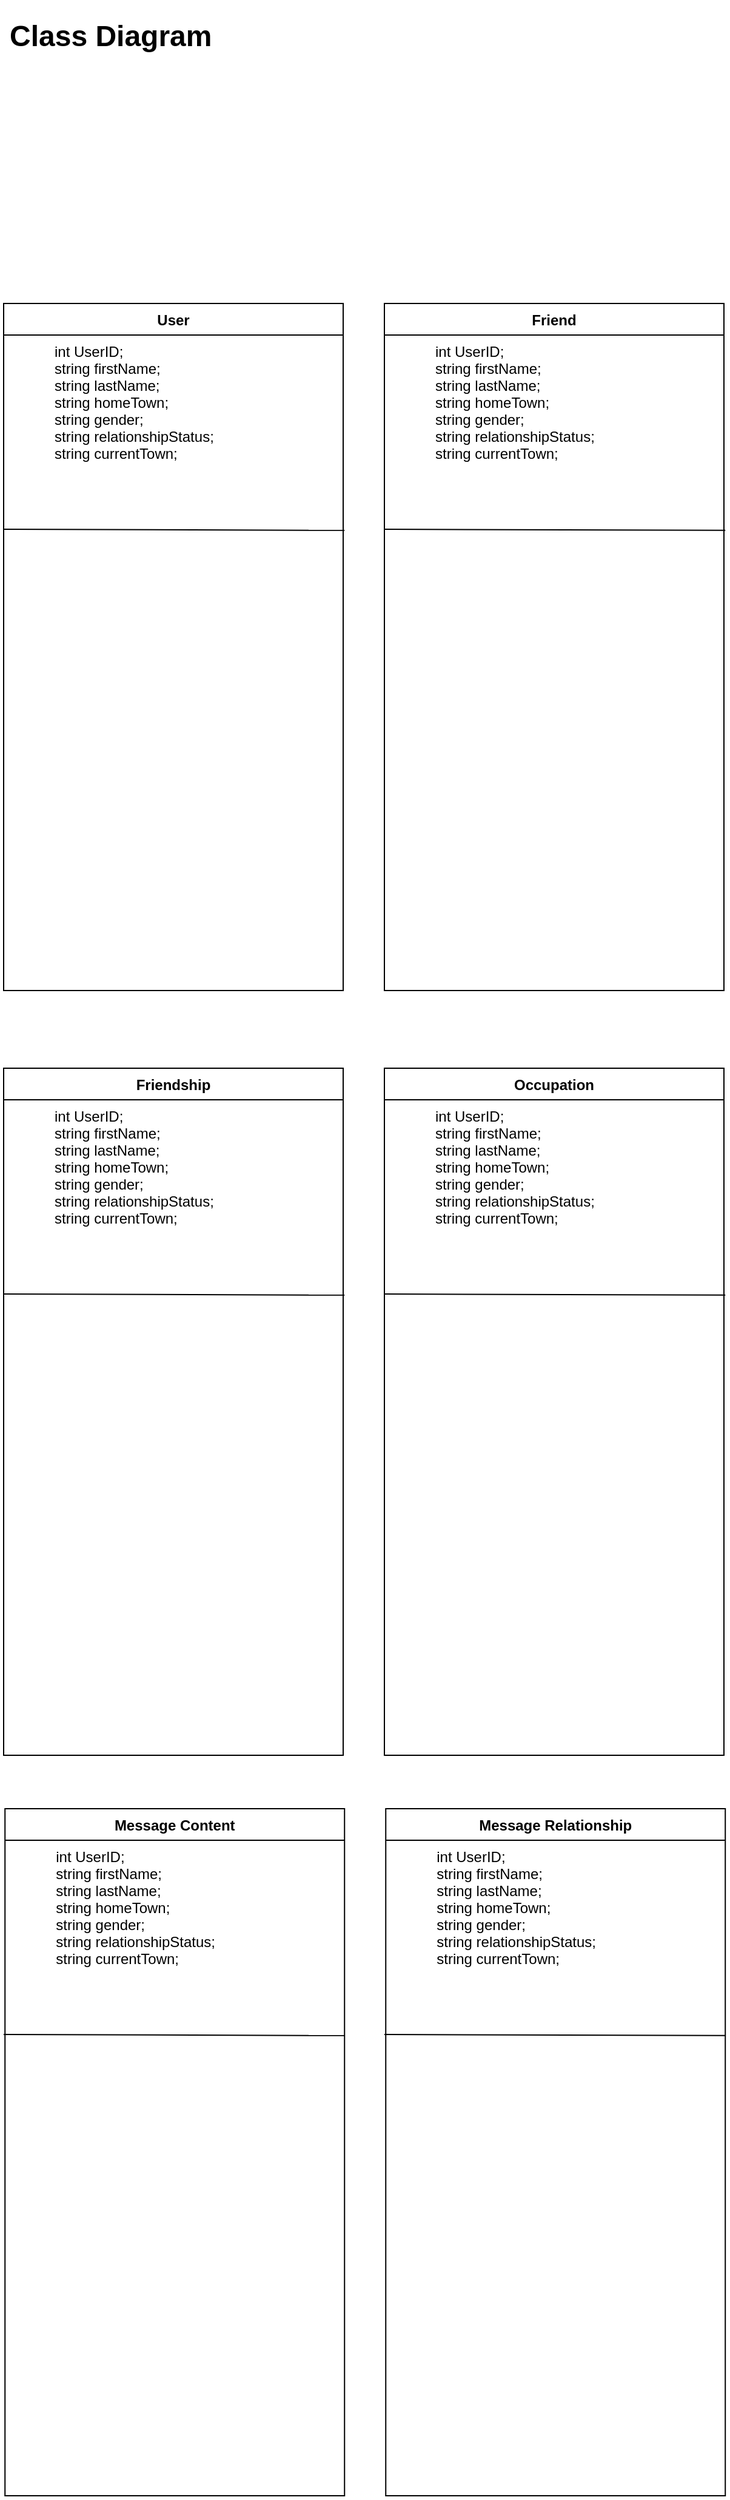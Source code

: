 <mxfile version="12.9.5" type="device"><diagram id="C5RBs43oDa-KdzZeNtuy" name="Page-1"><mxGraphModel dx="1422" dy="762" grid="1" gridSize="10" guides="1" tooltips="1" connect="1" arrows="1" fold="1" page="1" pageScale="1" pageWidth="827" pageHeight="1169" math="0" shadow="0"><root><mxCell id="WIyWlLk6GJQsqaUBKTNV-0"/><mxCell id="WIyWlLk6GJQsqaUBKTNV-1" parent="WIyWlLk6GJQsqaUBKTNV-0"/><mxCell id="zkfFHV4jXpPFQw0GAbJ--51" value="User" style="swimlane;fontStyle=1;childLayout=stackLayout;horizontal=1;startSize=26;horizontalStack=0;resizeParent=1;resizeLast=0;collapsible=1;marginBottom=0;rounded=0;shadow=0;strokeWidth=1;" parent="WIyWlLk6GJQsqaUBKTNV-1" vertex="1"><mxGeometry x="80" y="280" width="280" height="566" as="geometry"><mxRectangle x="20" y="80" width="160" height="26" as="alternateBounds"/></mxGeometry></mxCell><mxCell id="iZrC2ySHds3hlNPW99mf-47" value="" style="endArrow=none;html=1;entryX=1.004;entryY=0.596;entryDx=0;entryDy=0;entryPerimeter=0;" parent="zkfFHV4jXpPFQw0GAbJ--51" target="zkfFHV4jXpPFQw0GAbJ--54" edge="1"><mxGeometry width="50" height="50" relative="1" as="geometry"><mxPoint y="186" as="sourcePoint"/><mxPoint x="50" y="136" as="targetPoint"/></mxGeometry></mxCell><mxCell id="zkfFHV4jXpPFQw0GAbJ--54" value="int UserID;&#10;string firstName;&#10;string lastName;&#10;string homeTown;&#10;string gender;&#10;string relationshipStatus;&#10;string currentTown;" style="shape=partialRectangle;top=0;left=0;right=0;bottom=0;align=left;verticalAlign=top;fillColor=none;spacingLeft=40;spacingRight=4;overflow=hidden;rotatable=0;points=[[0,0.5],[1,0.5]];portConstraint=eastwest;dropTarget=0;rounded=0;shadow=0;strokeWidth=1;" parent="zkfFHV4jXpPFQw0GAbJ--51" vertex="1"><mxGeometry y="26" width="280" height="270" as="geometry"/></mxCell><mxCell id="iZrC2ySHds3hlNPW99mf-45" value="" style="shape=partialRectangle;top=0;left=0;right=0;bottom=0;align=left;verticalAlign=top;fillColor=none;spacingLeft=40;spacingRight=4;overflow=hidden;rotatable=0;points=[[0,0.5],[1,0.5]];portConstraint=eastwest;dropTarget=0;rounded=0;shadow=0;strokeWidth=5;" parent="zkfFHV4jXpPFQw0GAbJ--51" vertex="1"><mxGeometry y="296" width="280" height="270" as="geometry"/></mxCell><mxCell id="iZrC2ySHds3hlNPW99mf-48" value="Friend" style="swimlane;fontStyle=1;childLayout=stackLayout;horizontal=1;startSize=26;horizontalStack=0;resizeParent=1;resizeLast=0;collapsible=1;marginBottom=0;rounded=0;shadow=0;strokeWidth=1;" parent="WIyWlLk6GJQsqaUBKTNV-1" vertex="1"><mxGeometry x="394" y="280" width="280" height="566" as="geometry"><mxRectangle x="20" y="80" width="160" height="26" as="alternateBounds"/></mxGeometry></mxCell><mxCell id="iZrC2ySHds3hlNPW99mf-49" value="" style="endArrow=none;html=1;entryX=1.004;entryY=0.596;entryDx=0;entryDy=0;entryPerimeter=0;" parent="iZrC2ySHds3hlNPW99mf-48" target="iZrC2ySHds3hlNPW99mf-50" edge="1"><mxGeometry width="50" height="50" relative="1" as="geometry"><mxPoint y="186" as="sourcePoint"/><mxPoint x="50" y="136" as="targetPoint"/></mxGeometry></mxCell><mxCell id="iZrC2ySHds3hlNPW99mf-50" value="int UserID;&#10;string firstName;&#10;string lastName;&#10;string homeTown;&#10;string gender;&#10;string relationshipStatus;&#10;string currentTown;" style="shape=partialRectangle;top=0;left=0;right=0;bottom=0;align=left;verticalAlign=top;fillColor=none;spacingLeft=40;spacingRight=4;overflow=hidden;rotatable=0;points=[[0,0.5],[1,0.5]];portConstraint=eastwest;dropTarget=0;rounded=0;shadow=0;strokeWidth=1;" parent="iZrC2ySHds3hlNPW99mf-48" vertex="1"><mxGeometry y="26" width="280" height="270" as="geometry"/></mxCell><mxCell id="iZrC2ySHds3hlNPW99mf-51" value="" style="shape=partialRectangle;top=0;left=0;right=0;bottom=0;align=left;verticalAlign=top;fillColor=none;spacingLeft=40;spacingRight=4;overflow=hidden;rotatable=0;points=[[0,0.5],[1,0.5]];portConstraint=eastwest;dropTarget=0;rounded=0;shadow=0;strokeWidth=5;" parent="iZrC2ySHds3hlNPW99mf-48" vertex="1"><mxGeometry y="296" width="280" height="270" as="geometry"/></mxCell><mxCell id="iZrC2ySHds3hlNPW99mf-52" value="Friendship" style="swimlane;fontStyle=1;childLayout=stackLayout;horizontal=1;startSize=26;horizontalStack=0;resizeParent=1;resizeLast=0;collapsible=1;marginBottom=0;rounded=0;shadow=0;strokeWidth=1;" parent="WIyWlLk6GJQsqaUBKTNV-1" vertex="1"><mxGeometry x="80" y="910" width="280" height="566" as="geometry"><mxRectangle x="20" y="80" width="160" height="26" as="alternateBounds"/></mxGeometry></mxCell><mxCell id="iZrC2ySHds3hlNPW99mf-53" value="" style="endArrow=none;html=1;entryX=1.004;entryY=0.596;entryDx=0;entryDy=0;entryPerimeter=0;" parent="iZrC2ySHds3hlNPW99mf-52" target="iZrC2ySHds3hlNPW99mf-54" edge="1"><mxGeometry width="50" height="50" relative="1" as="geometry"><mxPoint y="186" as="sourcePoint"/><mxPoint x="50" y="136" as="targetPoint"/></mxGeometry></mxCell><mxCell id="iZrC2ySHds3hlNPW99mf-54" value="int UserID;&#10;string firstName;&#10;string lastName;&#10;string homeTown;&#10;string gender;&#10;string relationshipStatus;&#10;string currentTown;" style="shape=partialRectangle;top=0;left=0;right=0;bottom=0;align=left;verticalAlign=top;fillColor=none;spacingLeft=40;spacingRight=4;overflow=hidden;rotatable=0;points=[[0,0.5],[1,0.5]];portConstraint=eastwest;dropTarget=0;rounded=0;shadow=0;strokeWidth=1;" parent="iZrC2ySHds3hlNPW99mf-52" vertex="1"><mxGeometry y="26" width="280" height="270" as="geometry"/></mxCell><mxCell id="iZrC2ySHds3hlNPW99mf-55" value="" style="shape=partialRectangle;top=0;left=0;right=0;bottom=0;align=left;verticalAlign=top;fillColor=none;spacingLeft=40;spacingRight=4;overflow=hidden;rotatable=0;points=[[0,0.5],[1,0.5]];portConstraint=eastwest;dropTarget=0;rounded=0;shadow=0;strokeWidth=5;" parent="iZrC2ySHds3hlNPW99mf-52" vertex="1"><mxGeometry y="296" width="280" height="270" as="geometry"/></mxCell><mxCell id="iZrC2ySHds3hlNPW99mf-68" value="&lt;h1&gt;Class Diagram&lt;/h1&gt;" style="text;html=1;strokeColor=none;fillColor=none;spacing=5;spacingTop=-20;whiteSpace=wrap;overflow=hidden;rounded=0;" parent="WIyWlLk6GJQsqaUBKTNV-1" vertex="1"><mxGeometry x="80" y="40" width="190" height="120" as="geometry"/></mxCell><mxCell id="iZrC2ySHds3hlNPW99mf-56" value="Occupation" style="swimlane;fontStyle=1;childLayout=stackLayout;horizontal=1;startSize=26;horizontalStack=0;resizeParent=1;resizeLast=0;collapsible=1;marginBottom=0;rounded=0;shadow=0;strokeWidth=1;" parent="WIyWlLk6GJQsqaUBKTNV-1" vertex="1"><mxGeometry x="394" y="910" width="280" height="566" as="geometry"><mxRectangle x="20" y="80" width="160" height="26" as="alternateBounds"/></mxGeometry></mxCell><mxCell id="iZrC2ySHds3hlNPW99mf-57" value="" style="endArrow=none;html=1;entryX=1.004;entryY=0.596;entryDx=0;entryDy=0;entryPerimeter=0;" parent="iZrC2ySHds3hlNPW99mf-56" target="iZrC2ySHds3hlNPW99mf-58" edge="1"><mxGeometry width="50" height="50" relative="1" as="geometry"><mxPoint y="186" as="sourcePoint"/><mxPoint x="50" y="136" as="targetPoint"/></mxGeometry></mxCell><mxCell id="iZrC2ySHds3hlNPW99mf-58" value="int UserID;&#10;string firstName;&#10;string lastName;&#10;string homeTown;&#10;string gender;&#10;string relationshipStatus;&#10;string currentTown;" style="shape=partialRectangle;top=0;left=0;right=0;bottom=0;align=left;verticalAlign=top;fillColor=none;spacingLeft=40;spacingRight=4;overflow=hidden;rotatable=0;points=[[0,0.5],[1,0.5]];portConstraint=eastwest;dropTarget=0;rounded=0;shadow=0;strokeWidth=1;" parent="iZrC2ySHds3hlNPW99mf-56" vertex="1"><mxGeometry y="26" width="280" height="270" as="geometry"/></mxCell><mxCell id="iZrC2ySHds3hlNPW99mf-59" value="" style="shape=partialRectangle;top=0;left=0;right=0;bottom=0;align=left;verticalAlign=top;fillColor=none;spacingLeft=40;spacingRight=4;overflow=hidden;rotatable=0;points=[[0,0.5],[1,0.5]];portConstraint=eastwest;dropTarget=0;rounded=0;shadow=0;strokeWidth=5;" parent="iZrC2ySHds3hlNPW99mf-56" vertex="1"><mxGeometry y="296" width="280" height="270" as="geometry"/></mxCell><mxCell id="iZrC2ySHds3hlNPW99mf-60" value="Message Content" style="swimlane;fontStyle=1;childLayout=stackLayout;horizontal=1;startSize=26;horizontalStack=0;resizeParent=1;resizeLast=0;collapsible=1;marginBottom=0;rounded=0;shadow=0;strokeWidth=1;" parent="WIyWlLk6GJQsqaUBKTNV-1" vertex="1"><mxGeometry x="81.12" y="1520" width="280" height="566" as="geometry"><mxRectangle x="20" y="80" width="160" height="26" as="alternateBounds"/></mxGeometry></mxCell><mxCell id="iZrC2ySHds3hlNPW99mf-62" value="int UserID;&#10;string firstName;&#10;string lastName;&#10;string homeTown;&#10;string gender;&#10;string relationshipStatus;&#10;string currentTown;" style="shape=partialRectangle;top=0;left=0;right=0;bottom=0;align=left;verticalAlign=top;fillColor=none;spacingLeft=40;spacingRight=4;overflow=hidden;rotatable=0;points=[[0,0.5],[1,0.5]];portConstraint=eastwest;dropTarget=0;rounded=0;shadow=0;strokeWidth=1;" parent="iZrC2ySHds3hlNPW99mf-60" vertex="1"><mxGeometry y="26" width="280" height="270" as="geometry"/></mxCell><mxCell id="iZrC2ySHds3hlNPW99mf-61" value="" style="endArrow=none;html=1;entryX=1.004;entryY=0.596;entryDx=0;entryDy=0;entryPerimeter=0;" parent="iZrC2ySHds3hlNPW99mf-60" edge="1"><mxGeometry width="50" height="50" relative="1" as="geometry"><mxPoint x="-1.12" y="186" as="sourcePoint"/><mxPoint x="280.0" y="186.92" as="targetPoint"/></mxGeometry></mxCell><mxCell id="iZrC2ySHds3hlNPW99mf-63" value="" style="shape=partialRectangle;top=0;left=0;right=0;bottom=0;align=left;verticalAlign=top;fillColor=none;spacingLeft=40;spacingRight=4;overflow=hidden;rotatable=0;points=[[0,0.5],[1,0.5]];portConstraint=eastwest;dropTarget=0;rounded=0;shadow=0;strokeWidth=5;" parent="iZrC2ySHds3hlNPW99mf-60" vertex="1"><mxGeometry y="296" width="280" height="270" as="geometry"/></mxCell><mxCell id="iZrC2ySHds3hlNPW99mf-64" value="Message Relationship" style="swimlane;fontStyle=1;childLayout=stackLayout;horizontal=1;startSize=26;horizontalStack=0;resizeParent=1;resizeLast=0;collapsible=1;marginBottom=0;rounded=0;shadow=0;strokeWidth=1;" parent="WIyWlLk6GJQsqaUBKTNV-1" vertex="1"><mxGeometry x="395.12" y="1520" width="280" height="566" as="geometry"><mxRectangle x="20" y="80" width="160" height="26" as="alternateBounds"/></mxGeometry></mxCell><mxCell id="iZrC2ySHds3hlNPW99mf-66" value="int UserID;&#10;string firstName;&#10;string lastName;&#10;string homeTown;&#10;string gender;&#10;string relationshipStatus;&#10;string currentTown;" style="shape=partialRectangle;top=0;left=0;right=0;bottom=0;align=left;verticalAlign=top;fillColor=none;spacingLeft=40;spacingRight=4;overflow=hidden;rotatable=0;points=[[0,0.5],[1,0.5]];portConstraint=eastwest;dropTarget=0;rounded=0;shadow=0;strokeWidth=1;" parent="iZrC2ySHds3hlNPW99mf-64" vertex="1"><mxGeometry y="26" width="280" height="270" as="geometry"/></mxCell><mxCell id="iZrC2ySHds3hlNPW99mf-65" value="" style="endArrow=none;html=1;entryX=1.004;entryY=0.596;entryDx=0;entryDy=0;entryPerimeter=0;" parent="iZrC2ySHds3hlNPW99mf-64" edge="1"><mxGeometry width="50" height="50" relative="1" as="geometry"><mxPoint x="-1.12" y="186" as="sourcePoint"/><mxPoint x="280.0" y="186.92" as="targetPoint"/></mxGeometry></mxCell><mxCell id="iZrC2ySHds3hlNPW99mf-67" value="" style="shape=partialRectangle;top=0;left=0;right=0;bottom=0;align=left;verticalAlign=top;fillColor=none;spacingLeft=40;spacingRight=4;overflow=hidden;rotatable=0;points=[[0,0.5],[1,0.5]];portConstraint=eastwest;dropTarget=0;rounded=0;shadow=0;strokeWidth=5;" parent="iZrC2ySHds3hlNPW99mf-64" vertex="1"><mxGeometry y="296" width="280" height="270" as="geometry"/></mxCell></root></mxGraphModel></diagram></mxfile>